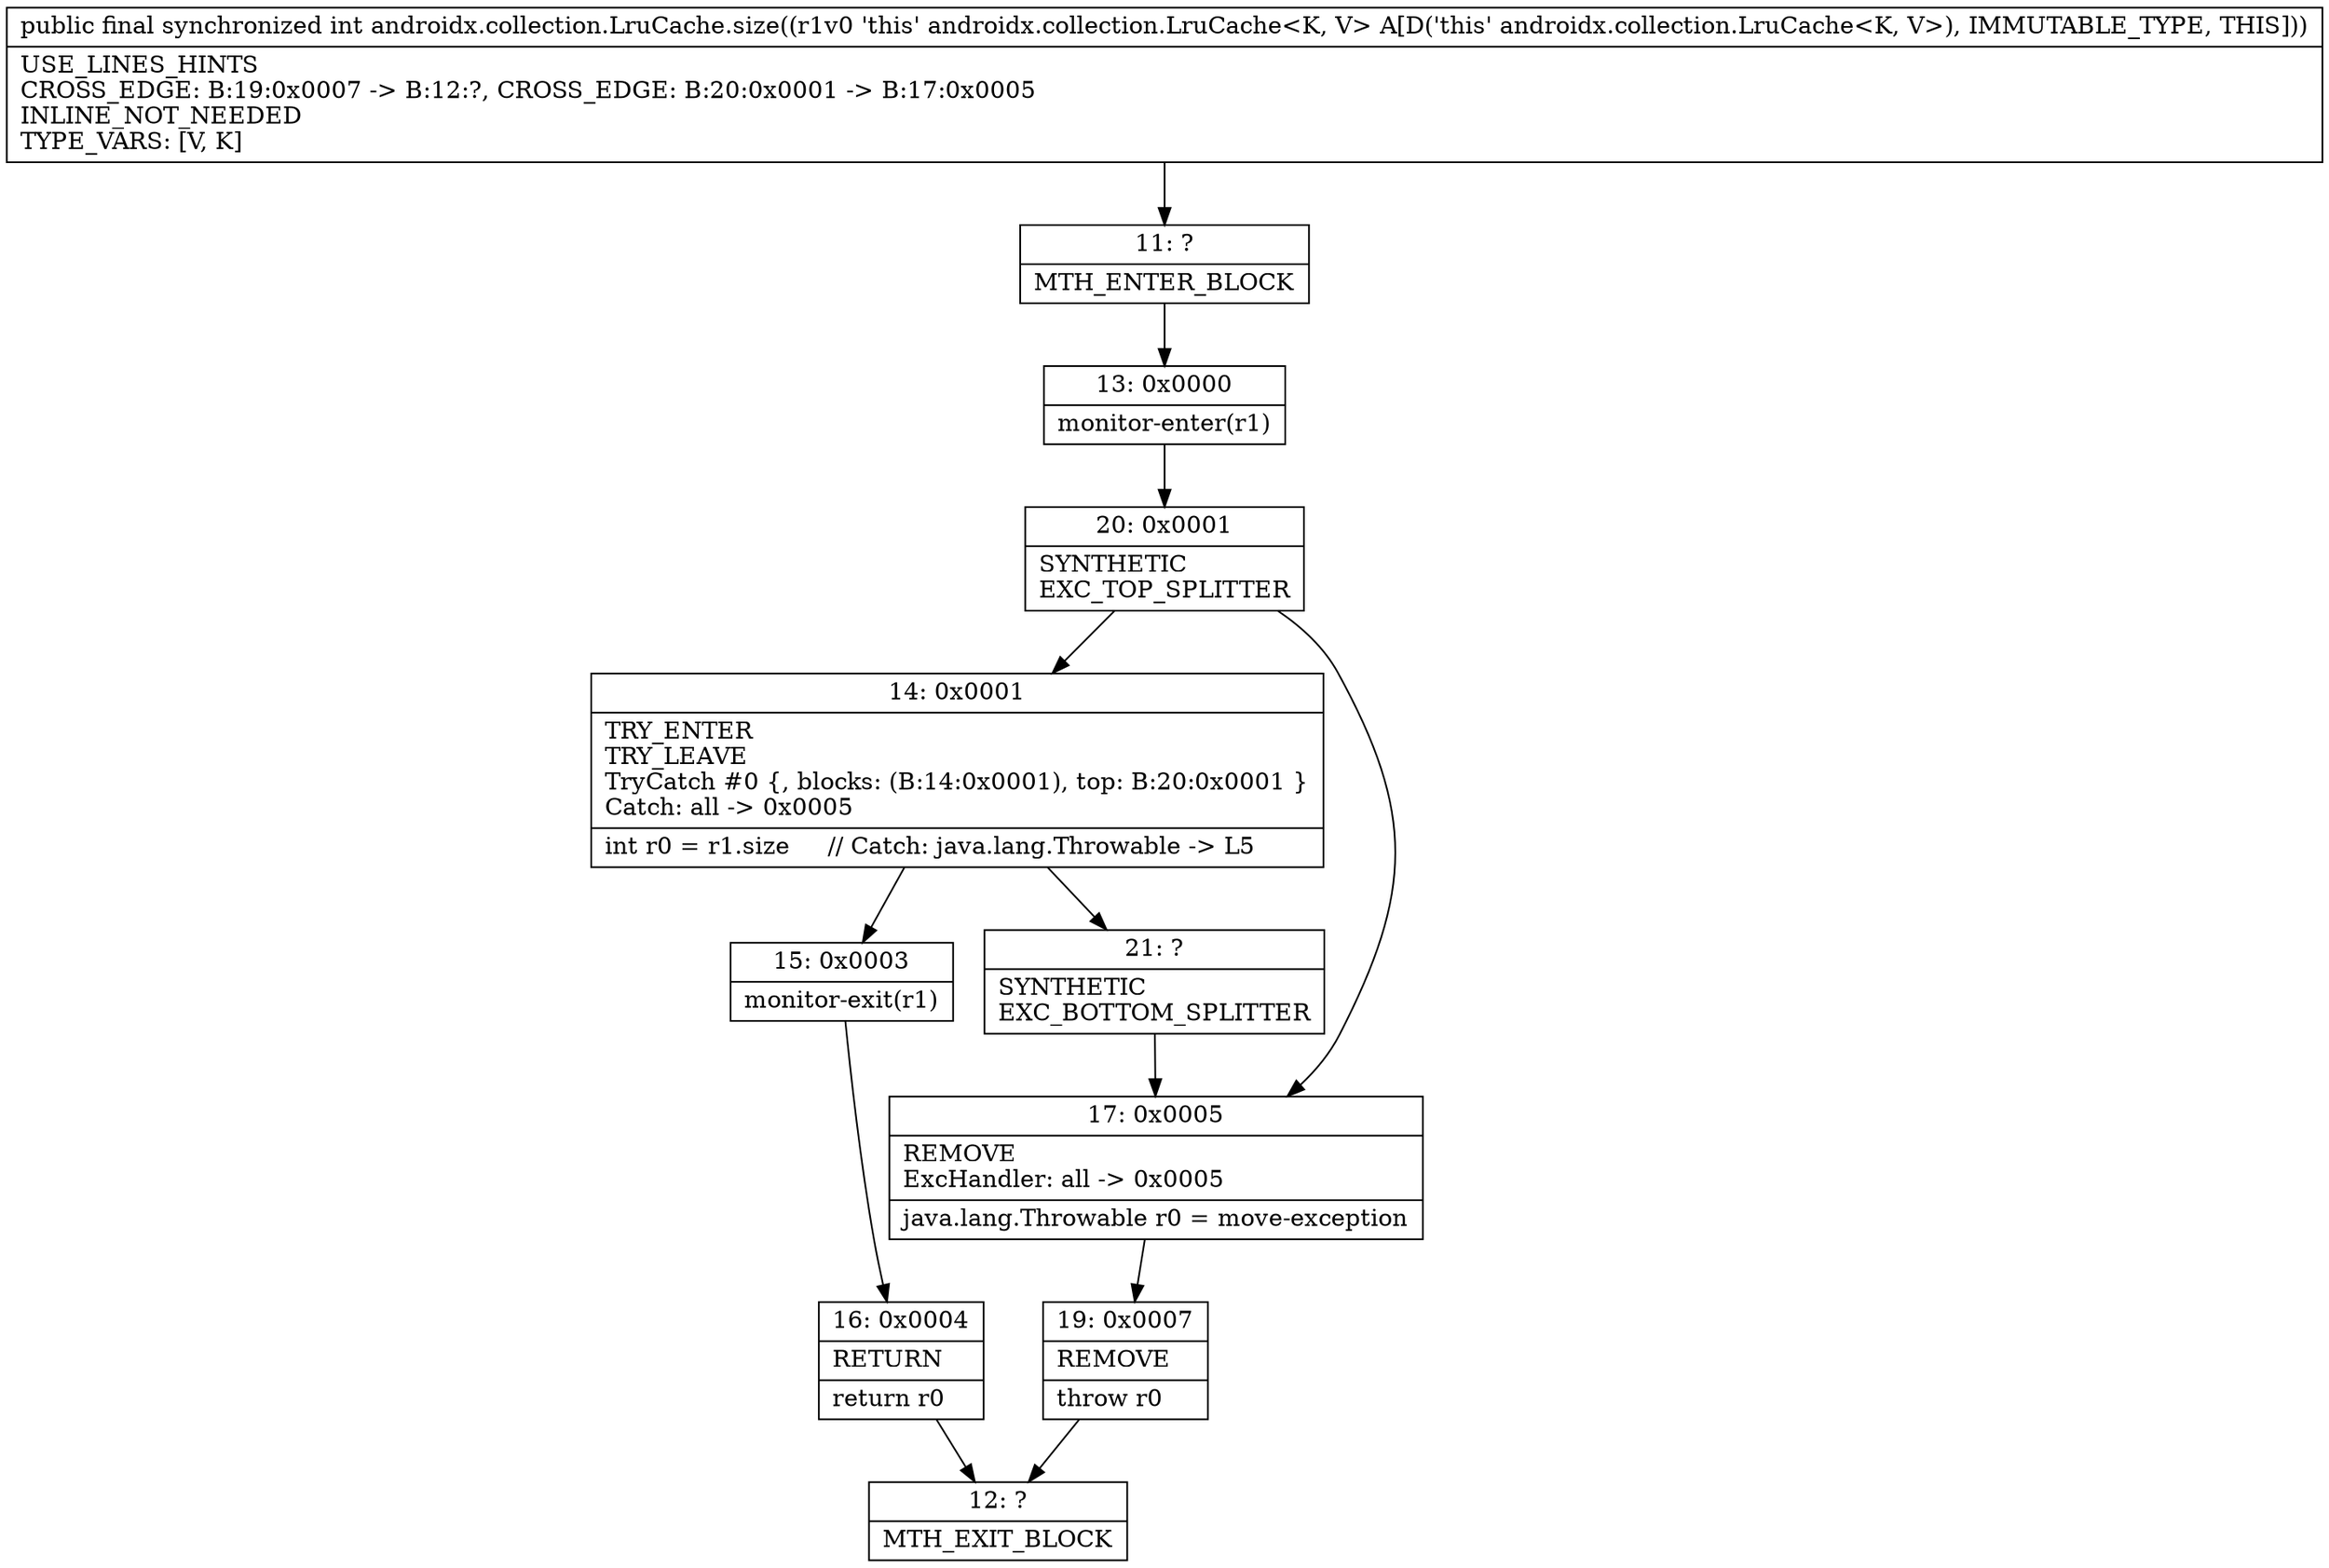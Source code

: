 digraph "CFG forandroidx.collection.LruCache.size()I" {
Node_11 [shape=record,label="{11\:\ ?|MTH_ENTER_BLOCK\l}"];
Node_13 [shape=record,label="{13\:\ 0x0000|monitor\-enter(r1)\l}"];
Node_20 [shape=record,label="{20\:\ 0x0001|SYNTHETIC\lEXC_TOP_SPLITTER\l}"];
Node_14 [shape=record,label="{14\:\ 0x0001|TRY_ENTER\lTRY_LEAVE\lTryCatch #0 \{, blocks: (B:14:0x0001), top: B:20:0x0001 \}\lCatch: all \-\> 0x0005\l|int r0 = r1.size     \/\/ Catch: java.lang.Throwable \-\> L5\l}"];
Node_15 [shape=record,label="{15\:\ 0x0003|monitor\-exit(r1)\l}"];
Node_16 [shape=record,label="{16\:\ 0x0004|RETURN\l|return r0\l}"];
Node_12 [shape=record,label="{12\:\ ?|MTH_EXIT_BLOCK\l}"];
Node_21 [shape=record,label="{21\:\ ?|SYNTHETIC\lEXC_BOTTOM_SPLITTER\l}"];
Node_17 [shape=record,label="{17\:\ 0x0005|REMOVE\lExcHandler: all \-\> 0x0005\l|java.lang.Throwable r0 = move\-exception\l}"];
Node_19 [shape=record,label="{19\:\ 0x0007|REMOVE\l|throw r0\l}"];
MethodNode[shape=record,label="{public final synchronized int androidx.collection.LruCache.size((r1v0 'this' androidx.collection.LruCache\<K, V\> A[D('this' androidx.collection.LruCache\<K, V\>), IMMUTABLE_TYPE, THIS]))  | USE_LINES_HINTS\lCROSS_EDGE: B:19:0x0007 \-\> B:12:?, CROSS_EDGE: B:20:0x0001 \-\> B:17:0x0005\lINLINE_NOT_NEEDED\lTYPE_VARS: [V, K]\l}"];
MethodNode -> Node_11;Node_11 -> Node_13;
Node_13 -> Node_20;
Node_20 -> Node_14;
Node_20 -> Node_17;
Node_14 -> Node_15;
Node_14 -> Node_21;
Node_15 -> Node_16;
Node_16 -> Node_12;
Node_21 -> Node_17;
Node_17 -> Node_19;
Node_19 -> Node_12;
}

